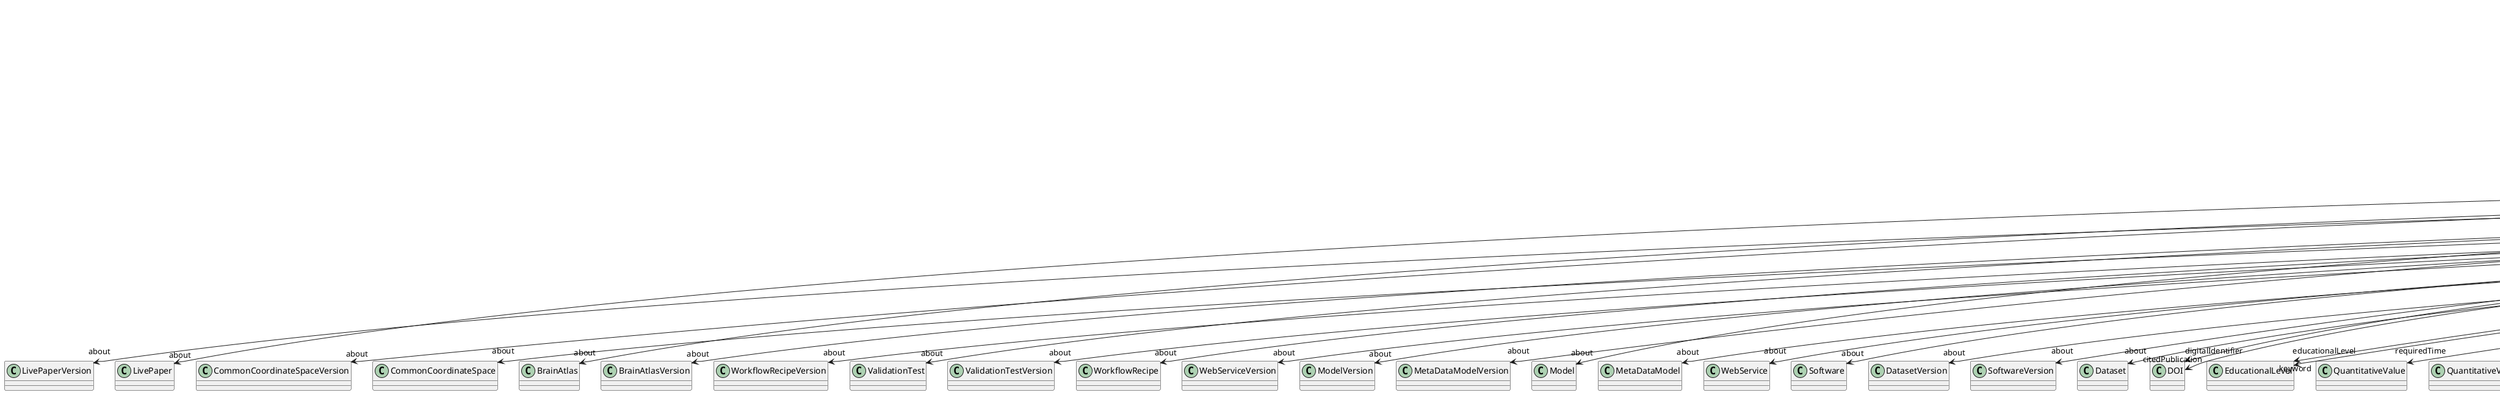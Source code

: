 @startuml
class LearningResource {
+about
+digitalIdentifier
+educationalLevel
+learningOutcome
+order
+prerequisite
+requiredTime
+topic
+type
+abstract
+author
+citedPublication
+copyright
+creationDate
+custodian
+editor
+funding
+IRI
+keyword
+license
+modificationDate
+name
+publicationDate
+publisher
+versionIdentifier

}
LearningResource -d-> "about" LivePaperVersion
LearningResource -d-> "about" LivePaper
LearningResource -d-> "about" CommonCoordinateSpaceVersion
LearningResource -d-> "about" CommonCoordinateSpace
LearningResource -d-> "about" BrainAtlas
LearningResource -d-> "about" BrainAtlasVersion
LearningResource -d-> "about" WorkflowRecipeVersion
LearningResource -d-> "about" ValidationTest
LearningResource -d-> "about" ValidationTestVersion
LearningResource -d-> "about" WorkflowRecipe
LearningResource -d-> "about" WebServiceVersion
LearningResource -d-> "about" ModelVersion
LearningResource -d-> "about" MetaDataModelVersion
LearningResource -d-> "about" Model
LearningResource -d-> "about" MetaDataModel
LearningResource -d-> "about" WebService
LearningResource -d-> "about" Software
LearningResource -d-> "about" DatasetVersion
LearningResource -d-> "about" SoftwareVersion
LearningResource -d-> "about" Dataset
LearningResource -d-> "digitalIdentifier" DOI
LearningResource -d-> "educationalLevel" EducationalLevel
LearningResource -d-> "requiredTime" QuantitativeValue
LearningResource -d-> "requiredTime" QuantitativeValueRange
LearningResource -d-> "type" LearningResourceType
LearningResource -d-> "author" Organization
LearningResource -d-> "author" Consortium
LearningResource -d-> "author" Person
LearningResource -d-> "citedPublication" DOI
LearningResource -d-> "citedPublication" ISBN
LearningResource -d-> "copyright" Copyright
LearningResource -d-> "custodian" Organization
LearningResource -d-> "custodian" Consortium
LearningResource -d-> "custodian" Person
LearningResource -d-> "editor" Person
LearningResource -d-> "funding" Funding
LearningResource -d-> "keyword" CriteriaQualityType
LearningResource -d-> "keyword" Laterality
LearningResource -d-> "keyword" ProgrammingLanguage
LearningResource -d-> "keyword" GeneticStrainType
LearningResource -d-> "keyword" Disease
LearningResource -d-> "keyword" FileRepositoryType
LearningResource -d-> "keyword" ModelAbstractionLevel
LearningResource -d-> "keyword" ActionStatusType
LearningResource -d-> "keyword" OperatingDevice
LearningResource -d-> "keyword" GustatoryStimulusType
LearningResource -d-> "keyword" OperatingSystem
LearningResource -d-> "keyword" EducationalLevel
LearningResource -d-> "keyword" TypeOfUncertainty
LearningResource -d-> "keyword" PreparationType
LearningResource -d-> "keyword" AnatomicalAxesOrientation
LearningResource -d-> "keyword" Language
LearningResource -d-> "keyword" SubjectAttribute
LearningResource -d-> "keyword" AgeCategory
LearningResource -d-> "keyword" Handedness
LearningResource -d-> "keyword" Terminology
LearningResource -d-> "keyword" QualitativeOverlap
LearningResource -d-> "keyword" StimulationTechnique
LearningResource -d-> "keyword" BreedingType
LearningResource -d-> "keyword" DataType
LearningResource -d-> "keyword" Species
LearningResource -d-> "keyword" CranialWindowConstructionType
LearningResource -d-> "keyword" ElectricalStimulusType
LearningResource -d-> "keyword" CranialWindowReinforcementType
LearningResource -d-> "keyword" SoftwareFeature
LearningResource -d-> "keyword" Service
LearningResource -d-> "keyword" SoftwareApplicationCategory
LearningResource -d-> "keyword" Colormap
LearningResource -d-> "keyword" ChemicalMixtureType
LearningResource -d-> "keyword" SetupType
LearningResource -d-> "keyword" AnatomicalPlane
LearningResource -d-> "keyword" TissueSampleType
LearningResource -d-> "keyword" Technique
LearningResource -d-> "keyword" OrganismSystem
LearningResource -d-> "keyword" DifferenceMeasure
LearningResource -d-> "keyword" OpticalStimulusType
LearningResource -d-> "keyword" AnnotationCriteriaType
LearningResource -d-> "keyword" ExperimentalApproach
LearningResource -d-> "keyword" DiseaseModel
LearningResource -d-> "keyword" OrganismSubstance
LearningResource -d-> "keyword" PatchClampVariation
LearningResource -d-> "keyword" MetaDataModelType
LearningResource -d-> "keyword" ModelScope
LearningResource -d-> "keyword" CellType
LearningResource -d-> "keyword" Organ
LearningResource -d-> "keyword" SubcellularEntity
LearningResource -d-> "keyword" MeasuredQuantity
LearningResource -d-> "keyword" SemanticDataType
LearningResource -d-> "keyword" UBERONParcellation
LearningResource -d-> "keyword" VisualStimulusType
LearningResource -d-> "keyword" AnatomicalIdentificationType
LearningResource -d-> "keyword" EthicsAssessment
LearningResource -d-> "keyword" BiologicalSex
LearningResource -d-> "keyword" TermSuggestion
LearningResource -d-> "keyword" ProductAccessibility
LearningResource -d-> "keyword" ContributionType
LearningResource -d-> "keyword" AuditoryStimulusType
LearningResource -d-> "keyword" TissueSampleAttribute
LearningResource -d-> "keyword" MolecularEntity
LearningResource -d-> "keyword" AtlasType
LearningResource -d-> "keyword" CellCultureType
LearningResource -d-> "keyword" TactileStimulusType
LearningResource -d-> "keyword" LearningResourceType
LearningResource -d-> "keyword" AnalysisTechnique
LearningResource -d-> "keyword" DeviceType
LearningResource -d-> "keyword" StimulationApproach
LearningResource -d-> "keyword" FileBundleGrouping
LearningResource -d-> "keyword" AnnotationType
LearningResource -d-> "keyword" OlfactoryStimulusType
LearningResource -d-> "keyword" BiologicalOrder
LearningResource -d-> "keyword" UnitOfMeasurement
LearningResource -d-> "keyword" FileUsageRole
LearningResource -d-> "license" License
LearningResource -d-> "publisher" Organization
LearningResource -d-> "publisher" Consortium
LearningResource -d-> "publisher" Person

@enduml